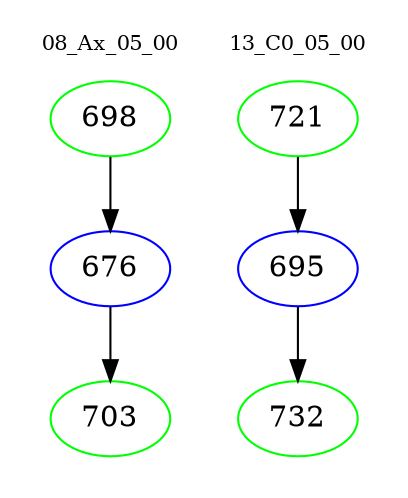 digraph{
subgraph cluster_0 {
color = white
label = "08_Ax_05_00";
fontsize=10;
T0_698 [label="698", color="green"]
T0_698 -> T0_676 [color="black"]
T0_676 [label="676", color="blue"]
T0_676 -> T0_703 [color="black"]
T0_703 [label="703", color="green"]
}
subgraph cluster_1 {
color = white
label = "13_C0_05_00";
fontsize=10;
T1_721 [label="721", color="green"]
T1_721 -> T1_695 [color="black"]
T1_695 [label="695", color="blue"]
T1_695 -> T1_732 [color="black"]
T1_732 [label="732", color="green"]
}
}
